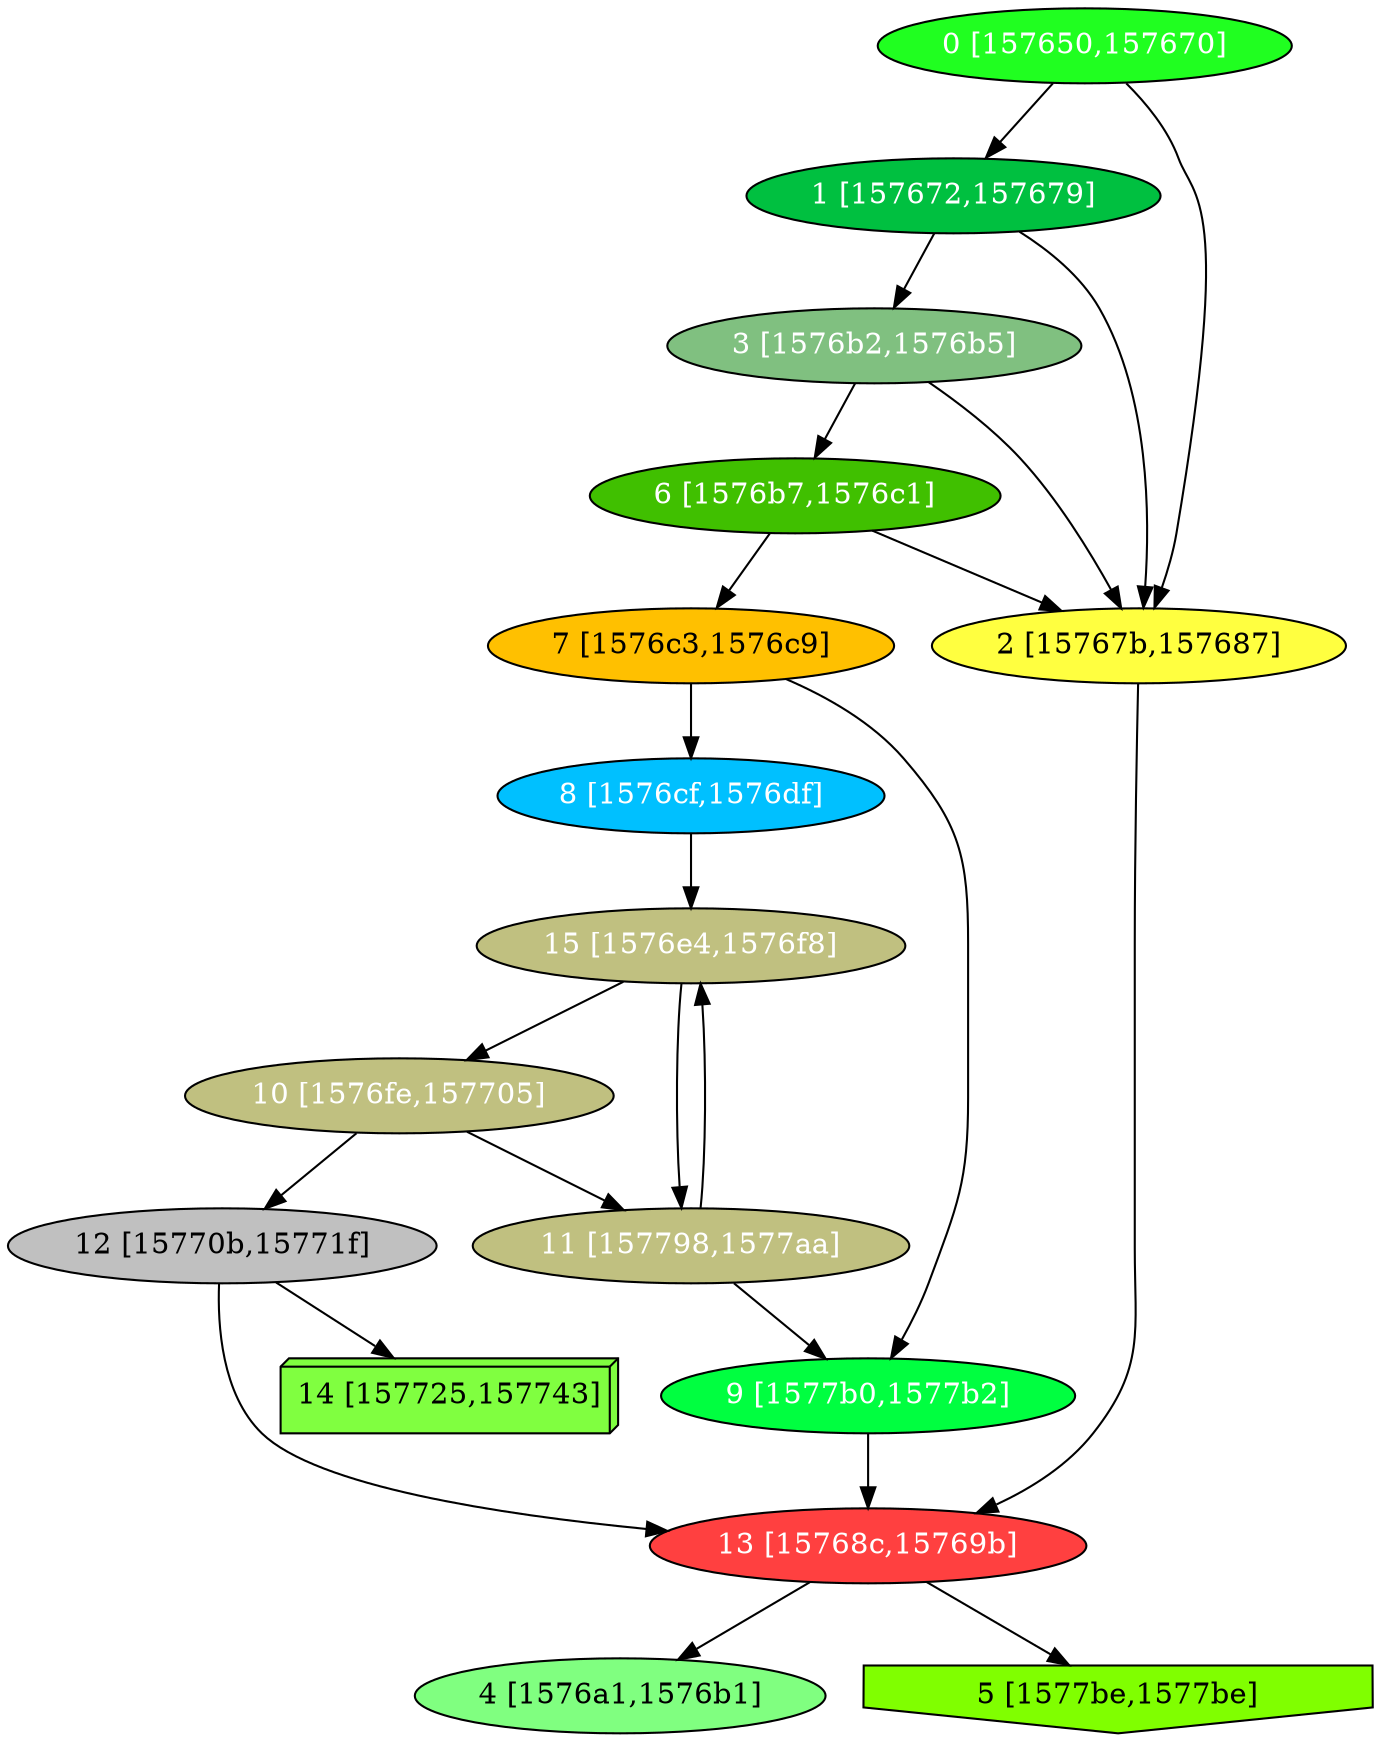diGraph libnss3{
	libnss3_0  [style=filled fillcolor="#20FF20" fontcolor="#ffffff" shape=oval label="0 [157650,157670]"]
	libnss3_1  [style=filled fillcolor="#00C040" fontcolor="#ffffff" shape=oval label="1 [157672,157679]"]
	libnss3_2  [style=filled fillcolor="#FFFF40" fontcolor="#000000" shape=oval label="2 [15767b,157687]"]
	libnss3_3  [style=filled fillcolor="#80C080" fontcolor="#ffffff" shape=oval label="3 [1576b2,1576b5]"]
	libnss3_4  [style=filled fillcolor="#80FF80" fontcolor="#000000" shape=oval label="4 [1576a1,1576b1]"]
	libnss3_5  [style=filled fillcolor="#80FF00" fontcolor="#000000" shape=invhouse label="5 [1577be,1577be]"]
	libnss3_6  [style=filled fillcolor="#40C000" fontcolor="#ffffff" shape=oval label="6 [1576b7,1576c1]"]
	libnss3_7  [style=filled fillcolor="#FFC000" fontcolor="#000000" shape=oval label="7 [1576c3,1576c9]"]
	libnss3_8  [style=filled fillcolor="#00C0FF" fontcolor="#ffffff" shape=oval label="8 [1576cf,1576df]"]
	libnss3_9  [style=filled fillcolor="#00FF40" fontcolor="#ffffff" shape=oval label="9 [1577b0,1577b2]"]
	libnss3_a  [style=filled fillcolor="#C0C080" fontcolor="#ffffff" shape=oval label="10 [1576fe,157705]"]
	libnss3_b  [style=filled fillcolor="#C0C080" fontcolor="#ffffff" shape=oval label="11 [157798,1577aa]"]
	libnss3_c  [style=filled fillcolor="#C0C0C0" fontcolor="#000000" shape=oval label="12 [15770b,15771f]"]
	libnss3_d  [style=filled fillcolor="#FF4040" fontcolor="#ffffff" shape=oval label="13 [15768c,15769b]"]
	libnss3_e  [style=filled fillcolor="#80FF40" fontcolor="#000000" shape=box3d label="14 [157725,157743]"]
	libnss3_f  [style=filled fillcolor="#C0C080" fontcolor="#ffffff" shape=oval label="15 [1576e4,1576f8]"]

	libnss3_0 -> libnss3_1
	libnss3_0 -> libnss3_2
	libnss3_1 -> libnss3_2
	libnss3_1 -> libnss3_3
	libnss3_2 -> libnss3_d
	libnss3_3 -> libnss3_2
	libnss3_3 -> libnss3_6
	libnss3_6 -> libnss3_2
	libnss3_6 -> libnss3_7
	libnss3_7 -> libnss3_8
	libnss3_7 -> libnss3_9
	libnss3_8 -> libnss3_f
	libnss3_9 -> libnss3_d
	libnss3_a -> libnss3_b
	libnss3_a -> libnss3_c
	libnss3_b -> libnss3_9
	libnss3_b -> libnss3_f
	libnss3_c -> libnss3_d
	libnss3_c -> libnss3_e
	libnss3_d -> libnss3_4
	libnss3_d -> libnss3_5
	libnss3_f -> libnss3_a
	libnss3_f -> libnss3_b
}